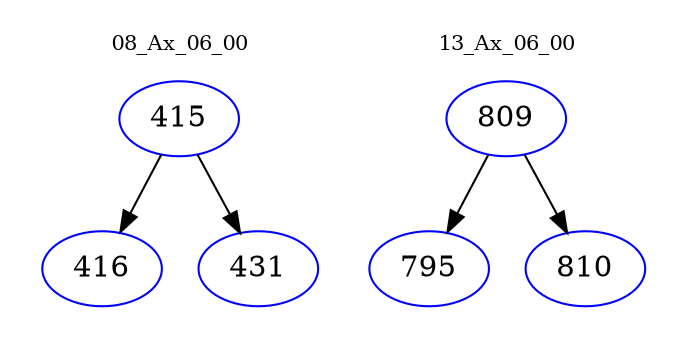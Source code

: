 digraph{
subgraph cluster_0 {
color = white
label = "08_Ax_06_00";
fontsize=10;
T0_415 [label="415", color="blue"]
T0_415 -> T0_416 [color="black"]
T0_416 [label="416", color="blue"]
T0_415 -> T0_431 [color="black"]
T0_431 [label="431", color="blue"]
}
subgraph cluster_1 {
color = white
label = "13_Ax_06_00";
fontsize=10;
T1_809 [label="809", color="blue"]
T1_809 -> T1_795 [color="black"]
T1_795 [label="795", color="blue"]
T1_809 -> T1_810 [color="black"]
T1_810 [label="810", color="blue"]
}
}
